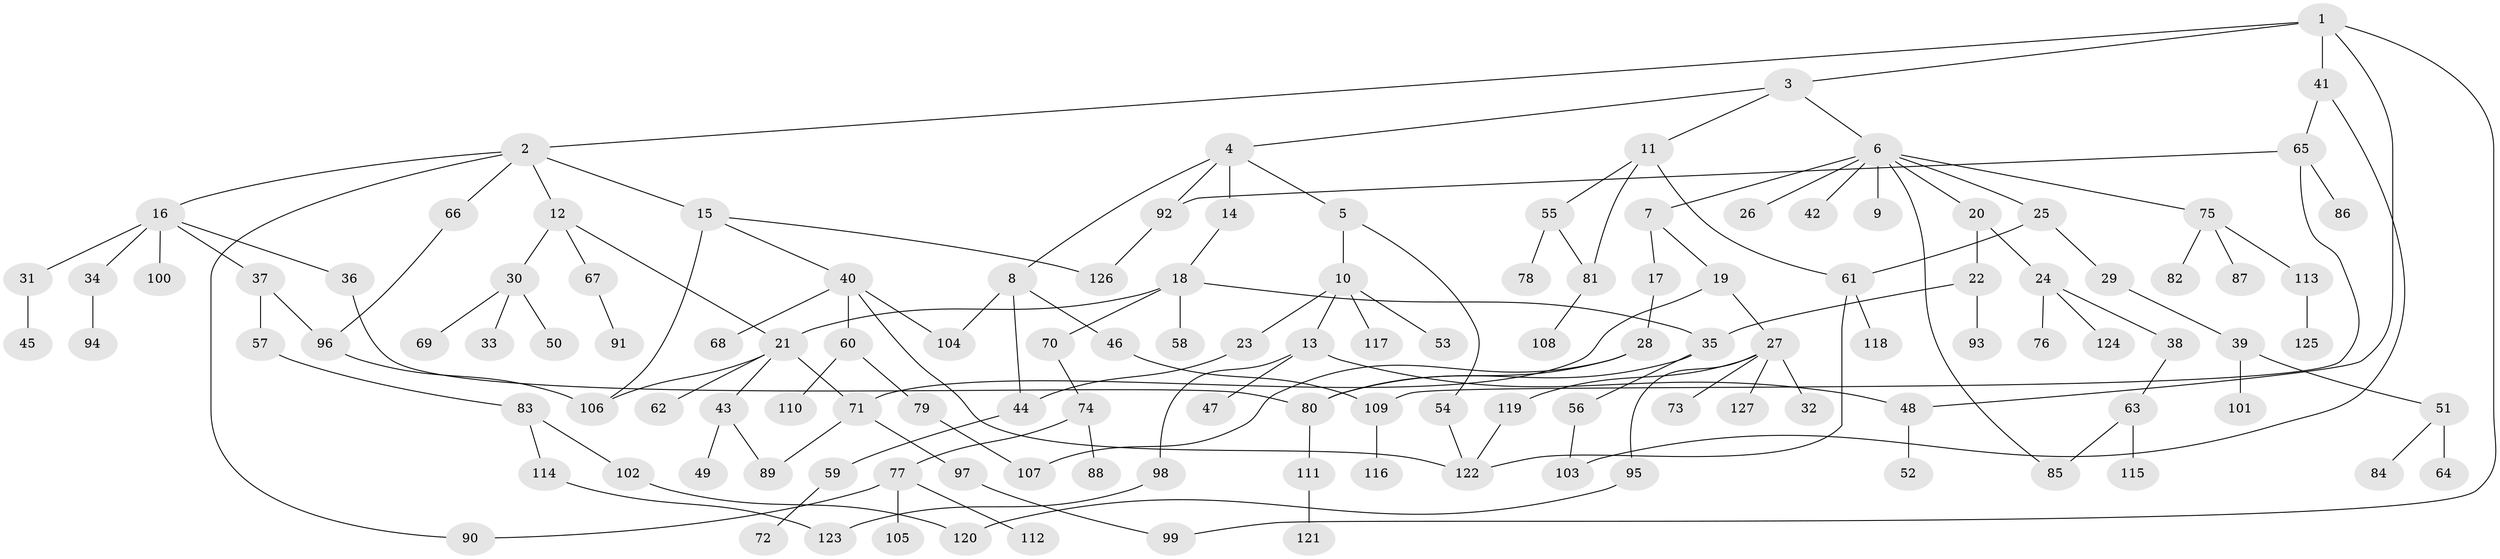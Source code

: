 // Generated by graph-tools (version 1.1) at 2025/25/03/09/25 03:25:30]
// undirected, 127 vertices, 153 edges
graph export_dot {
graph [start="1"]
  node [color=gray90,style=filled];
  1;
  2;
  3;
  4;
  5;
  6;
  7;
  8;
  9;
  10;
  11;
  12;
  13;
  14;
  15;
  16;
  17;
  18;
  19;
  20;
  21;
  22;
  23;
  24;
  25;
  26;
  27;
  28;
  29;
  30;
  31;
  32;
  33;
  34;
  35;
  36;
  37;
  38;
  39;
  40;
  41;
  42;
  43;
  44;
  45;
  46;
  47;
  48;
  49;
  50;
  51;
  52;
  53;
  54;
  55;
  56;
  57;
  58;
  59;
  60;
  61;
  62;
  63;
  64;
  65;
  66;
  67;
  68;
  69;
  70;
  71;
  72;
  73;
  74;
  75;
  76;
  77;
  78;
  79;
  80;
  81;
  82;
  83;
  84;
  85;
  86;
  87;
  88;
  89;
  90;
  91;
  92;
  93;
  94;
  95;
  96;
  97;
  98;
  99;
  100;
  101;
  102;
  103;
  104;
  105;
  106;
  107;
  108;
  109;
  110;
  111;
  112;
  113;
  114;
  115;
  116;
  117;
  118;
  119;
  120;
  121;
  122;
  123;
  124;
  125;
  126;
  127;
  1 -- 2;
  1 -- 3;
  1 -- 41;
  1 -- 48;
  1 -- 99;
  2 -- 12;
  2 -- 15;
  2 -- 16;
  2 -- 66;
  2 -- 90;
  3 -- 4;
  3 -- 6;
  3 -- 11;
  4 -- 5;
  4 -- 8;
  4 -- 14;
  4 -- 92;
  5 -- 10;
  5 -- 54;
  6 -- 7;
  6 -- 9;
  6 -- 20;
  6 -- 25;
  6 -- 26;
  6 -- 42;
  6 -- 75;
  6 -- 85;
  7 -- 17;
  7 -- 19;
  8 -- 44;
  8 -- 46;
  8 -- 104;
  10 -- 13;
  10 -- 23;
  10 -- 53;
  10 -- 117;
  11 -- 55;
  11 -- 81;
  11 -- 61;
  12 -- 21;
  12 -- 30;
  12 -- 67;
  13 -- 47;
  13 -- 98;
  13 -- 48;
  14 -- 18;
  15 -- 40;
  15 -- 106;
  15 -- 126;
  16 -- 31;
  16 -- 34;
  16 -- 36;
  16 -- 37;
  16 -- 100;
  17 -- 28;
  18 -- 35;
  18 -- 58;
  18 -- 70;
  18 -- 21;
  19 -- 27;
  19 -- 71;
  20 -- 22;
  20 -- 24;
  21 -- 43;
  21 -- 62;
  21 -- 71;
  21 -- 106;
  22 -- 93;
  22 -- 35;
  23 -- 44;
  24 -- 38;
  24 -- 76;
  24 -- 124;
  25 -- 29;
  25 -- 61;
  27 -- 32;
  27 -- 73;
  27 -- 95;
  27 -- 119;
  27 -- 127;
  28 -- 80;
  28 -- 107;
  29 -- 39;
  30 -- 33;
  30 -- 50;
  30 -- 69;
  31 -- 45;
  34 -- 94;
  35 -- 56;
  35 -- 80;
  36 -- 80;
  37 -- 57;
  37 -- 96;
  38 -- 63;
  39 -- 51;
  39 -- 101;
  40 -- 60;
  40 -- 68;
  40 -- 104;
  40 -- 122;
  41 -- 65;
  41 -- 103;
  43 -- 49;
  43 -- 89;
  44 -- 59;
  46 -- 109;
  48 -- 52;
  51 -- 64;
  51 -- 84;
  54 -- 122;
  55 -- 78;
  55 -- 81;
  56 -- 103;
  57 -- 83;
  59 -- 72;
  60 -- 79;
  60 -- 110;
  61 -- 118;
  61 -- 122;
  63 -- 115;
  63 -- 85;
  65 -- 86;
  65 -- 109;
  65 -- 92;
  66 -- 96;
  67 -- 91;
  70 -- 74;
  71 -- 97;
  71 -- 89;
  74 -- 77;
  74 -- 88;
  75 -- 82;
  75 -- 87;
  75 -- 113;
  77 -- 105;
  77 -- 112;
  77 -- 90;
  79 -- 107;
  80 -- 111;
  81 -- 108;
  83 -- 102;
  83 -- 114;
  92 -- 126;
  95 -- 120;
  96 -- 106;
  97 -- 99;
  98 -- 123;
  102 -- 120;
  109 -- 116;
  111 -- 121;
  113 -- 125;
  114 -- 123;
  119 -- 122;
}
